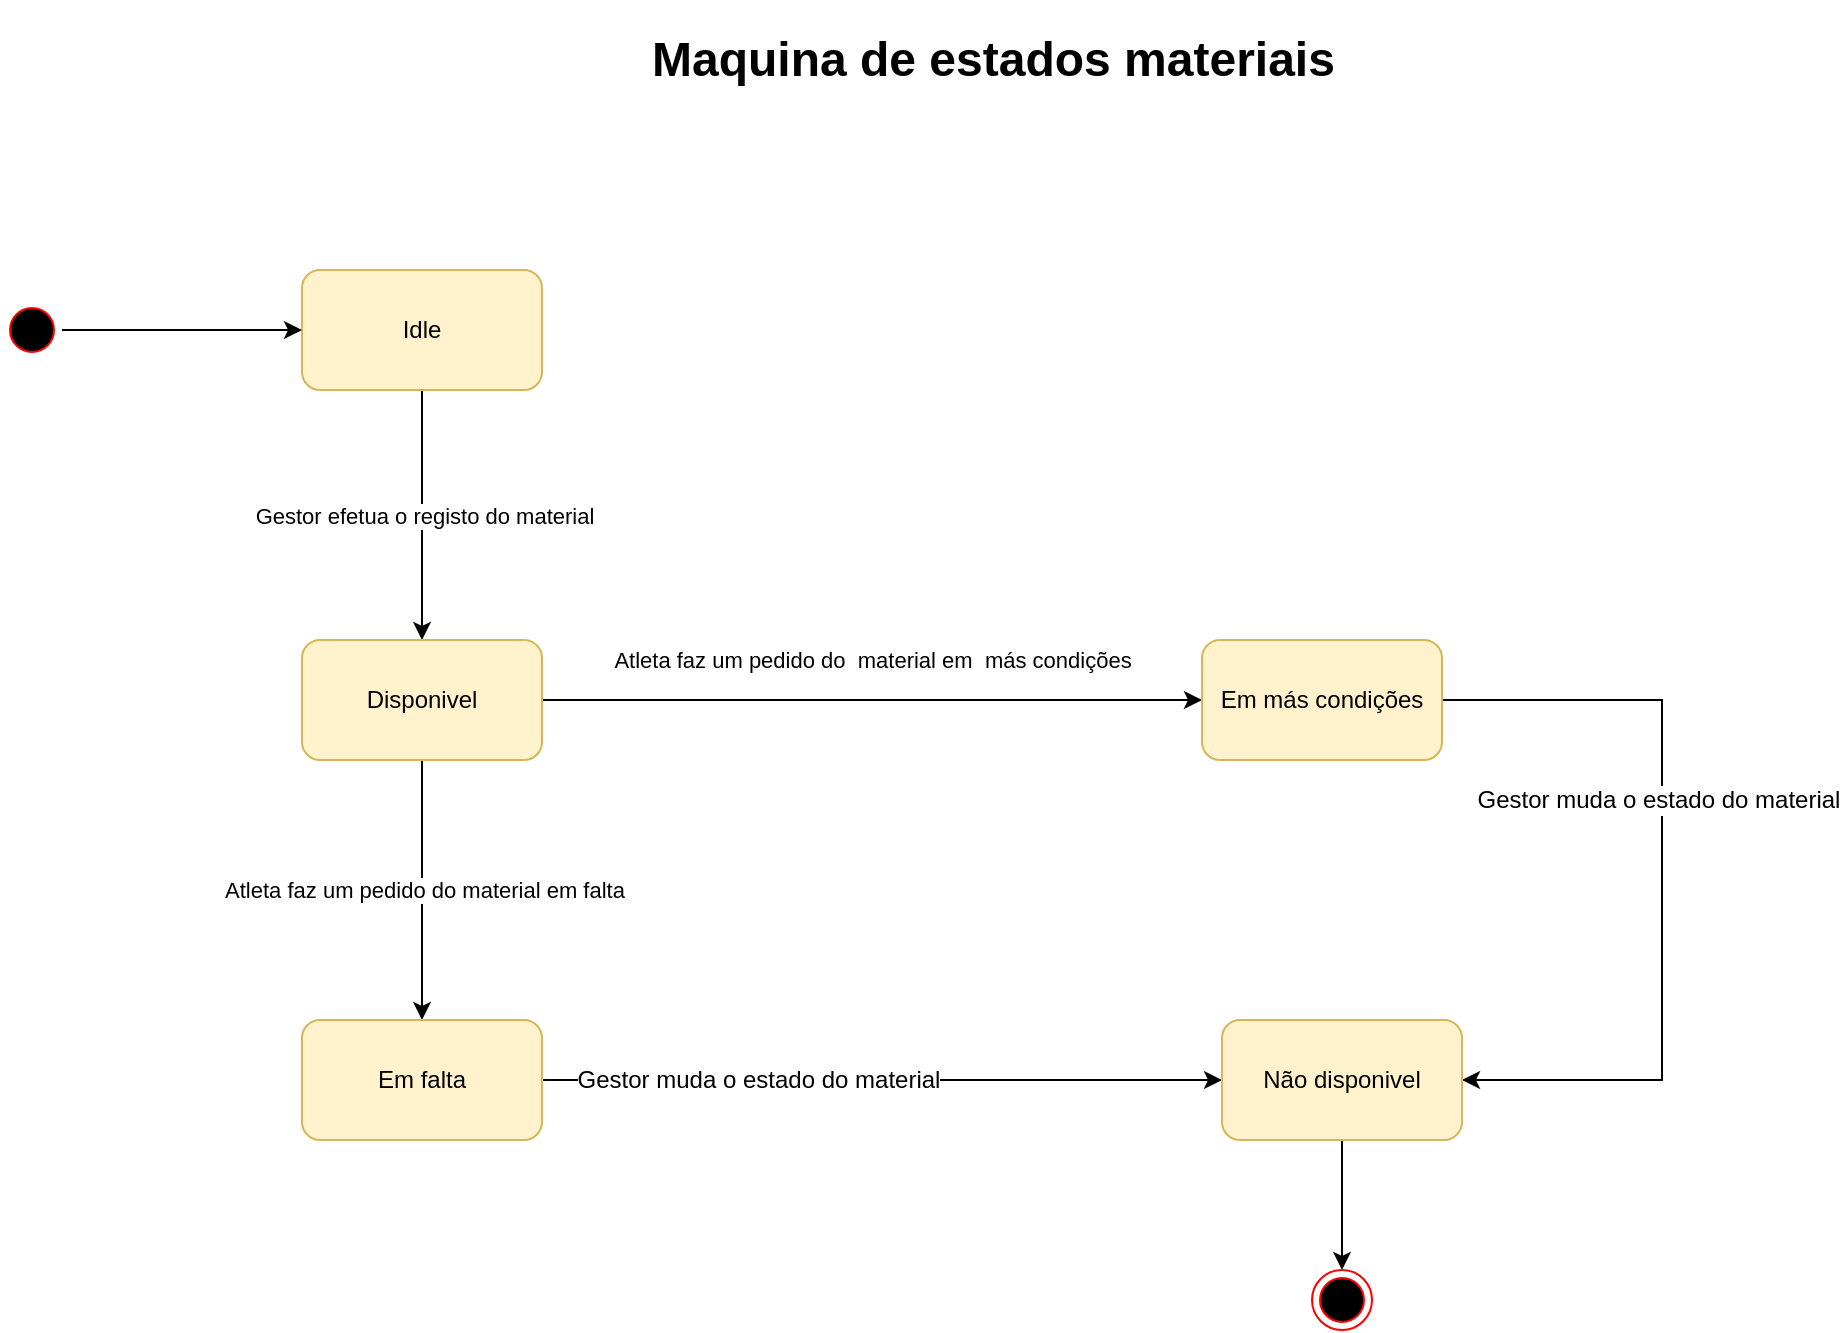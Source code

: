 <mxfile version="12.5.5" type="device"><diagram name="Page-1" id="e7e014a7-5840-1c2e-5031-d8a46d1fe8dd"><mxGraphModel dx="1198" dy="773" grid="0" gridSize="10" guides="1" tooltips="1" connect="1" arrows="1" fold="1" page="1" pageScale="1" pageWidth="1169" pageHeight="826" background="#ffffff" math="0" shadow="0"><root><mxCell id="0"/><mxCell id="1" parent="0"/><mxCell id="7YUIx8uM5cC2ryCoMu9H-41" value="&lt;h1&gt;Maquina de estados materiais&lt;/h1&gt;" style="text;html=1;strokeColor=none;fillColor=none;spacing=5;spacingTop=-20;whiteSpace=wrap;overflow=hidden;rounded=0;" vertex="1" parent="1"><mxGeometry x="370" y="70" width="400" height="120" as="geometry"/></mxCell><mxCell id="7YUIx8uM5cC2ryCoMu9H-45" value="Gestor efetua o registo do material" style="edgeStyle=orthogonalEdgeStyle;rounded=0;orthogonalLoop=1;jettySize=auto;html=1;" edge="1" parent="1" source="7YUIx8uM5cC2ryCoMu9H-44"><mxGeometry relative="1" as="geometry"><mxPoint x="260" y="380" as="targetPoint"/></mxGeometry></mxCell><mxCell id="7YUIx8uM5cC2ryCoMu9H-44" value="Idle" style="rounded=1;whiteSpace=wrap;html=1;fillColor=#fff2cc;strokeColor=#d6b656;" vertex="1" parent="1"><mxGeometry x="200" y="195" width="120" height="60" as="geometry"/></mxCell><mxCell id="7YUIx8uM5cC2ryCoMu9H-47" value="Atleta faz um pedido do material em falta" style="edgeStyle=orthogonalEdgeStyle;rounded=0;orthogonalLoop=1;jettySize=auto;html=1;" edge="1" parent="1" source="7YUIx8uM5cC2ryCoMu9H-46"><mxGeometry relative="1" as="geometry"><mxPoint x="260" y="570" as="targetPoint"/></mxGeometry></mxCell><mxCell id="7YUIx8uM5cC2ryCoMu9H-50" style="edgeStyle=orthogonalEdgeStyle;rounded=0;orthogonalLoop=1;jettySize=auto;html=1;" edge="1" parent="1" source="7YUIx8uM5cC2ryCoMu9H-46"><mxGeometry relative="1" as="geometry"><mxPoint x="650" y="410" as="targetPoint"/></mxGeometry></mxCell><mxCell id="7YUIx8uM5cC2ryCoMu9H-46" value="Disponivel" style="rounded=1;whiteSpace=wrap;html=1;fillColor=#fff2cc;strokeColor=#d6b656;" vertex="1" parent="1"><mxGeometry x="200" y="380" width="120" height="60" as="geometry"/></mxCell><mxCell id="7YUIx8uM5cC2ryCoMu9H-51" value="&lt;span style=&quot;font-size: 11px ; background-color: rgb(255 , 255 , 255)&quot;&gt;Atleta faz um pedido do&amp;nbsp; material em&amp;nbsp; más condições&lt;/span&gt;" style="text;html=1;align=center;verticalAlign=middle;resizable=0;points=[];autosize=1;" vertex="1" parent="1"><mxGeometry x="350" y="380" width="270" height="20" as="geometry"/></mxCell><mxCell id="7YUIx8uM5cC2ryCoMu9H-57" style="edgeStyle=orthogonalEdgeStyle;rounded=0;orthogonalLoop=1;jettySize=auto;html=1;exitX=1;exitY=0.5;exitDx=0;exitDy=0;" edge="1" parent="1" source="7YUIx8uM5cC2ryCoMu9H-53" target="7YUIx8uM5cC2ryCoMu9H-55"><mxGeometry relative="1" as="geometry"/></mxCell><mxCell id="7YUIx8uM5cC2ryCoMu9H-59" value="Gestor muda o estado do material" style="text;html=1;align=center;verticalAlign=middle;resizable=0;points=[];labelBackgroundColor=#ffffff;" vertex="1" connectable="0" parent="7YUIx8uM5cC2ryCoMu9H-57"><mxGeometry x="-0.369" relative="1" as="geometry"><mxPoint as="offset"/></mxGeometry></mxCell><mxCell id="7YUIx8uM5cC2ryCoMu9H-53" value="Em falta" style="rounded=1;whiteSpace=wrap;html=1;fillColor=#fff2cc;strokeColor=#d6b656;" vertex="1" parent="1"><mxGeometry x="200" y="570" width="120" height="60" as="geometry"/></mxCell><mxCell id="7YUIx8uM5cC2ryCoMu9H-56" style="edgeStyle=orthogonalEdgeStyle;rounded=0;orthogonalLoop=1;jettySize=auto;html=1;entryX=1;entryY=0.5;entryDx=0;entryDy=0;" edge="1" parent="1" source="7YUIx8uM5cC2ryCoMu9H-54" target="7YUIx8uM5cC2ryCoMu9H-55"><mxGeometry relative="1" as="geometry"><Array as="points"><mxPoint x="880" y="410"/><mxPoint x="880" y="600"/></Array></mxGeometry></mxCell><mxCell id="7YUIx8uM5cC2ryCoMu9H-58" value="Gestor muda o estado do material" style="text;html=1;align=center;verticalAlign=middle;resizable=0;points=[];labelBackgroundColor=#ffffff;" vertex="1" connectable="0" parent="7YUIx8uM5cC2ryCoMu9H-56"><mxGeometry x="-0.461" relative="1" as="geometry"><mxPoint y="50" as="offset"/></mxGeometry></mxCell><mxCell id="7YUIx8uM5cC2ryCoMu9H-54" value="Em más condições" style="rounded=1;whiteSpace=wrap;html=1;fillColor=#fff2cc;strokeColor=#d6b656;" vertex="1" parent="1"><mxGeometry x="650" y="380" width="120" height="60" as="geometry"/></mxCell><mxCell id="7YUIx8uM5cC2ryCoMu9H-66" style="edgeStyle=orthogonalEdgeStyle;rounded=0;orthogonalLoop=1;jettySize=auto;html=1;entryX=0.5;entryY=0;entryDx=0;entryDy=0;" edge="1" parent="1" source="7YUIx8uM5cC2ryCoMu9H-55" target="7YUIx8uM5cC2ryCoMu9H-67"><mxGeometry relative="1" as="geometry"><mxPoint x="720" y="730" as="targetPoint"/><Array as="points"/></mxGeometry></mxCell><mxCell id="7YUIx8uM5cC2ryCoMu9H-55" value="Não disponivel" style="rounded=1;whiteSpace=wrap;html=1;fillColor=#fff2cc;strokeColor=#d6b656;" vertex="1" parent="1"><mxGeometry x="660" y="570" width="120" height="60" as="geometry"/></mxCell><mxCell id="7YUIx8uM5cC2ryCoMu9H-64" style="edgeStyle=orthogonalEdgeStyle;rounded=0;orthogonalLoop=1;jettySize=auto;html=1;entryX=0;entryY=0.5;entryDx=0;entryDy=0;" edge="1" parent="1" source="7YUIx8uM5cC2ryCoMu9H-62" target="7YUIx8uM5cC2ryCoMu9H-44"><mxGeometry relative="1" as="geometry"/></mxCell><mxCell id="7YUIx8uM5cC2ryCoMu9H-62" value="" style="ellipse;html=1;shape=startState;fillColor=#000000;strokeColor=#ff0000;" vertex="1" parent="1"><mxGeometry x="50" y="210" width="30" height="30" as="geometry"/></mxCell><mxCell id="7YUIx8uM5cC2ryCoMu9H-67" value="" style="ellipse;html=1;shape=endState;fillColor=#000000;strokeColor=#ff0000;" vertex="1" parent="1"><mxGeometry x="705" y="695" width="30" height="30" as="geometry"/></mxCell></root></mxGraphModel></diagram></mxfile>
